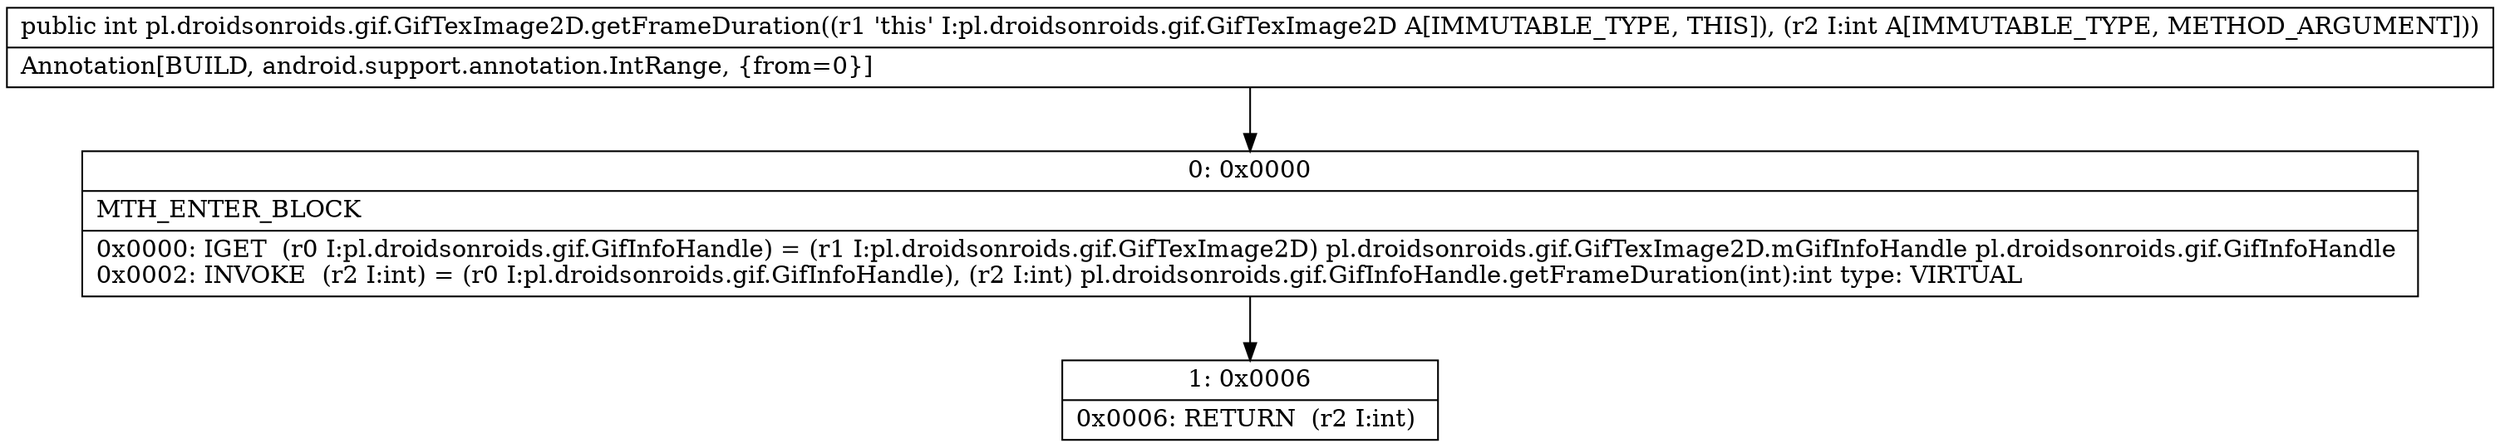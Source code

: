 digraph "CFG forpl.droidsonroids.gif.GifTexImage2D.getFrameDuration(I)I" {
Node_0 [shape=record,label="{0\:\ 0x0000|MTH_ENTER_BLOCK\l|0x0000: IGET  (r0 I:pl.droidsonroids.gif.GifInfoHandle) = (r1 I:pl.droidsonroids.gif.GifTexImage2D) pl.droidsonroids.gif.GifTexImage2D.mGifInfoHandle pl.droidsonroids.gif.GifInfoHandle \l0x0002: INVOKE  (r2 I:int) = (r0 I:pl.droidsonroids.gif.GifInfoHandle), (r2 I:int) pl.droidsonroids.gif.GifInfoHandle.getFrameDuration(int):int type: VIRTUAL \l}"];
Node_1 [shape=record,label="{1\:\ 0x0006|0x0006: RETURN  (r2 I:int) \l}"];
MethodNode[shape=record,label="{public int pl.droidsonroids.gif.GifTexImage2D.getFrameDuration((r1 'this' I:pl.droidsonroids.gif.GifTexImage2D A[IMMUTABLE_TYPE, THIS]), (r2 I:int A[IMMUTABLE_TYPE, METHOD_ARGUMENT]))  | Annotation[BUILD, android.support.annotation.IntRange, \{from=0\}]\l}"];
MethodNode -> Node_0;
Node_0 -> Node_1;
}

